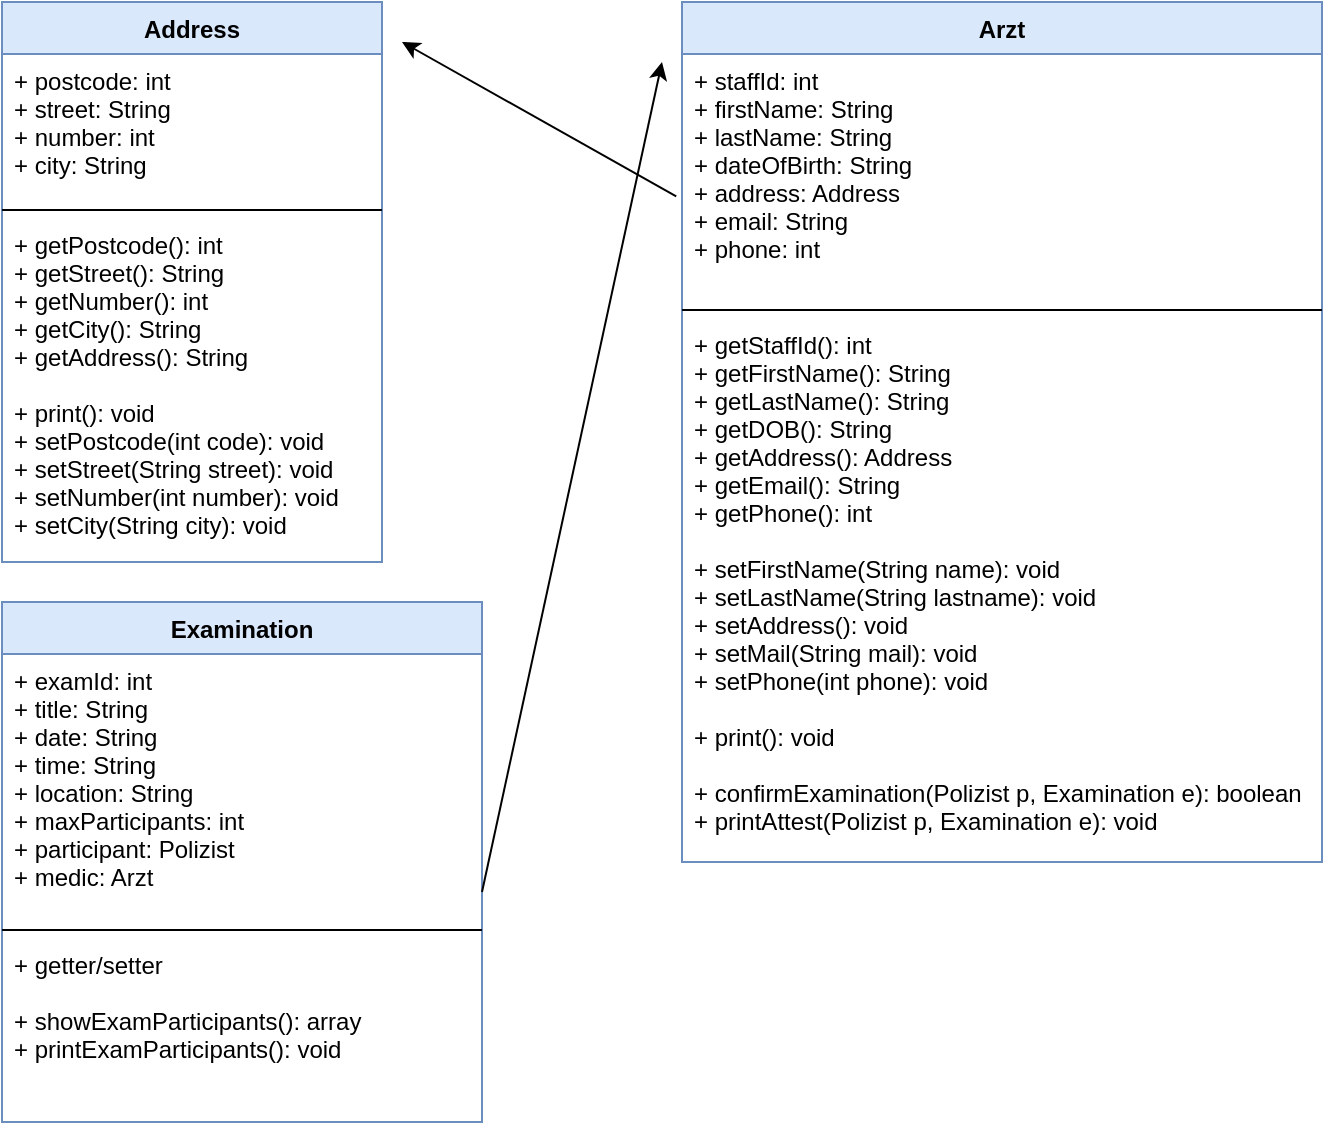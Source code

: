 <mxfile version="13.7.9" type="device"><diagram id="BP9mPIlw5b-Q_uUPNKoz" name="Seite-1"><mxGraphModel dx="1138" dy="658" grid="1" gridSize="10" guides="1" tooltips="1" connect="1" arrows="1" fold="1" page="1" pageScale="1" pageWidth="827" pageHeight="1169" math="0" shadow="0"><root><mxCell id="0"/><mxCell id="1" parent="0"/><mxCell id="lJot5a5X7yLpOFd0uozg-10" value="Address" style="swimlane;fontStyle=1;align=center;verticalAlign=top;childLayout=stackLayout;horizontal=1;startSize=26;horizontalStack=0;resizeParent=1;resizeParentMax=0;resizeLast=0;collapsible=1;marginBottom=0;fillColor=#dae8fc;strokeColor=#6c8ebf;" vertex="1" parent="1"><mxGeometry x="80" y="140" width="190" height="280" as="geometry"/></mxCell><mxCell id="lJot5a5X7yLpOFd0uozg-11" value="+ postcode: int&#10;+ street: String&#10;+ number: int&#10;+ city: String" style="text;strokeColor=none;fillColor=none;align=left;verticalAlign=top;spacingLeft=4;spacingRight=4;overflow=hidden;rotatable=0;points=[[0,0.5],[1,0.5]];portConstraint=eastwest;" vertex="1" parent="lJot5a5X7yLpOFd0uozg-10"><mxGeometry y="26" width="190" height="74" as="geometry"/></mxCell><mxCell id="lJot5a5X7yLpOFd0uozg-12" value="" style="line;strokeWidth=1;fillColor=none;align=left;verticalAlign=middle;spacingTop=-1;spacingLeft=3;spacingRight=3;rotatable=0;labelPosition=right;points=[];portConstraint=eastwest;" vertex="1" parent="lJot5a5X7yLpOFd0uozg-10"><mxGeometry y="100" width="190" height="8" as="geometry"/></mxCell><mxCell id="lJot5a5X7yLpOFd0uozg-13" value="+ getPostcode(): int&#10;+ getStreet(): String&#10;+ getNumber(): int&#10;+ getCity(): String&#10;+ getAddress(): String&#10;&#10;+ print(): void&#10;+ setPostcode(int code): void&#10;+ setStreet(String street): void&#10;+ setNumber(int number): void&#10;+ setCity(String city): void" style="text;strokeColor=none;fillColor=none;align=left;verticalAlign=top;spacingLeft=4;spacingRight=4;overflow=hidden;rotatable=0;points=[[0,0.5],[1,0.5]];portConstraint=eastwest;" vertex="1" parent="lJot5a5X7yLpOFd0uozg-10"><mxGeometry y="108" width="190" height="172" as="geometry"/></mxCell><mxCell id="lJot5a5X7yLpOFd0uozg-15" value="Examination" style="swimlane;fontStyle=1;align=center;verticalAlign=top;childLayout=stackLayout;horizontal=1;startSize=26;horizontalStack=0;resizeParent=1;resizeParentMax=0;resizeLast=0;collapsible=1;marginBottom=0;fillColor=#dae8fc;strokeColor=#6c8ebf;" vertex="1" parent="1"><mxGeometry x="80" y="440" width="240" height="260" as="geometry"/></mxCell><mxCell id="lJot5a5X7yLpOFd0uozg-16" value="+ examId: int&#10;+ title: String&#10;+ date: String&#10;+ time: String&#10;+ location: String&#10;+ maxParticipants: int&#10;+ participant: Polizist&#10;+ medic: Arzt" style="text;strokeColor=none;fillColor=none;align=left;verticalAlign=top;spacingLeft=4;spacingRight=4;overflow=hidden;rotatable=0;points=[[0,0.5],[1,0.5]];portConstraint=eastwest;" vertex="1" parent="lJot5a5X7yLpOFd0uozg-15"><mxGeometry y="26" width="240" height="134" as="geometry"/></mxCell><mxCell id="lJot5a5X7yLpOFd0uozg-17" value="" style="line;strokeWidth=1;fillColor=none;align=left;verticalAlign=middle;spacingTop=-1;spacingLeft=3;spacingRight=3;rotatable=0;labelPosition=right;points=[];portConstraint=eastwest;" vertex="1" parent="lJot5a5X7yLpOFd0uozg-15"><mxGeometry y="160" width="240" height="8" as="geometry"/></mxCell><mxCell id="lJot5a5X7yLpOFd0uozg-18" value="+ getter/setter&#10;&#10;+ showExamParticipants(): array&#10;+ printExamParticipants(): void&#10;&#10;" style="text;strokeColor=none;fillColor=none;align=left;verticalAlign=top;spacingLeft=4;spacingRight=4;overflow=hidden;rotatable=0;points=[[0,0.5],[1,0.5]];portConstraint=eastwest;" vertex="1" parent="lJot5a5X7yLpOFd0uozg-15"><mxGeometry y="168" width="240" height="92" as="geometry"/></mxCell><mxCell id="lJot5a5X7yLpOFd0uozg-6" value="Arzt" style="swimlane;fontStyle=1;align=center;verticalAlign=top;childLayout=stackLayout;horizontal=1;startSize=26;horizontalStack=0;resizeParent=1;resizeParentMax=0;resizeLast=0;collapsible=1;marginBottom=0;fillColor=#dae8fc;strokeColor=#6c8ebf;" vertex="1" parent="1"><mxGeometry x="420" y="140" width="320" height="430" as="geometry"/></mxCell><mxCell id="lJot5a5X7yLpOFd0uozg-7" value="+ staffId: int&#10;+ firstName: String&#10;+ lastName: String&#10;+ dateOfBirth: String&#10;+ address: Address&#10;+ email: String&#10;+ phone: int&#10;" style="text;strokeColor=none;fillColor=none;align=left;verticalAlign=top;spacingLeft=4;spacingRight=4;overflow=hidden;rotatable=0;points=[[0,0.5],[1,0.5]];portConstraint=eastwest;" vertex="1" parent="lJot5a5X7yLpOFd0uozg-6"><mxGeometry y="26" width="320" height="124" as="geometry"/></mxCell><mxCell id="lJot5a5X7yLpOFd0uozg-8" value="" style="line;strokeWidth=1;fillColor=none;align=left;verticalAlign=middle;spacingTop=-1;spacingLeft=3;spacingRight=3;rotatable=0;labelPosition=right;points=[];portConstraint=eastwest;" vertex="1" parent="lJot5a5X7yLpOFd0uozg-6"><mxGeometry y="150" width="320" height="8" as="geometry"/></mxCell><mxCell id="lJot5a5X7yLpOFd0uozg-9" value="+ getStaffId(): int&#10;+ getFirstName(): String&#10;+ getLastName(): String&#10;+ getDOB(): String&#10;+ getAddress(): Address&#10;+ getEmail(): String&#10;+ getPhone(): int&#10;&#10;+ setFirstName(String name): void&#10;+ setLastName(String lastname): void&#10;+ setAddress(): void&#10;+ setMail(String mail): void&#10;+ setPhone(int phone): void&#10;&#10;+ print(): void&#10;&#10;+ confirmExamination(Polizist p, Examination e): boolean&#10;+ printAttest(Polizist p, Examination e): void" style="text;strokeColor=none;fillColor=none;align=left;verticalAlign=top;spacingLeft=4;spacingRight=4;overflow=hidden;rotatable=0;points=[[0,0.5],[1,0.5]];portConstraint=eastwest;" vertex="1" parent="lJot5a5X7yLpOFd0uozg-6"><mxGeometry y="158" width="320" height="272" as="geometry"/></mxCell><mxCell id="lJot5a5X7yLpOFd0uozg-19" value="" style="endArrow=classic;html=1;" edge="1" parent="1"><mxGeometry width="50" height="50" relative="1" as="geometry"><mxPoint x="320" y="585" as="sourcePoint"/><mxPoint x="410" y="170" as="targetPoint"/></mxGeometry></mxCell><mxCell id="lJot5a5X7yLpOFd0uozg-20" value="" style="endArrow=classic;html=1;exitX=-0.009;exitY=0.574;exitDx=0;exitDy=0;exitPerimeter=0;" edge="1" parent="1" source="lJot5a5X7yLpOFd0uozg-7"><mxGeometry width="50" height="50" relative="1" as="geometry"><mxPoint x="390" y="410" as="sourcePoint"/><mxPoint x="280" y="160" as="targetPoint"/></mxGeometry></mxCell></root></mxGraphModel></diagram></mxfile>